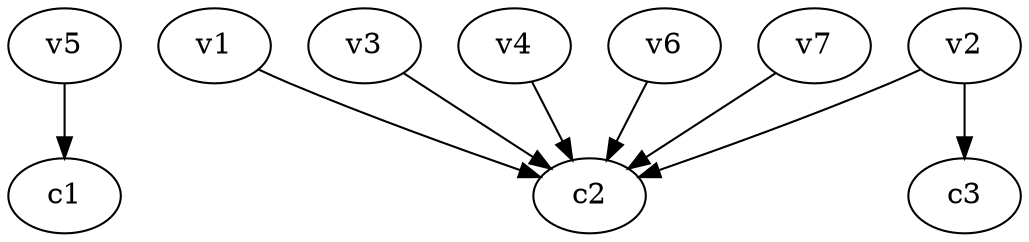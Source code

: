 strict digraph  {
c1;
c2;
c3;
v1;
v2;
v3;
v4;
v5;
v6;
v7;
v1 -> c2  [weight=1];
v2 -> c3  [weight=1];
v2 -> c2  [weight=1];
v3 -> c2  [weight=1];
v4 -> c2  [weight=1];
v5 -> c1  [weight=1];
v6 -> c2  [weight=1];
v7 -> c2  [weight=1];
}
